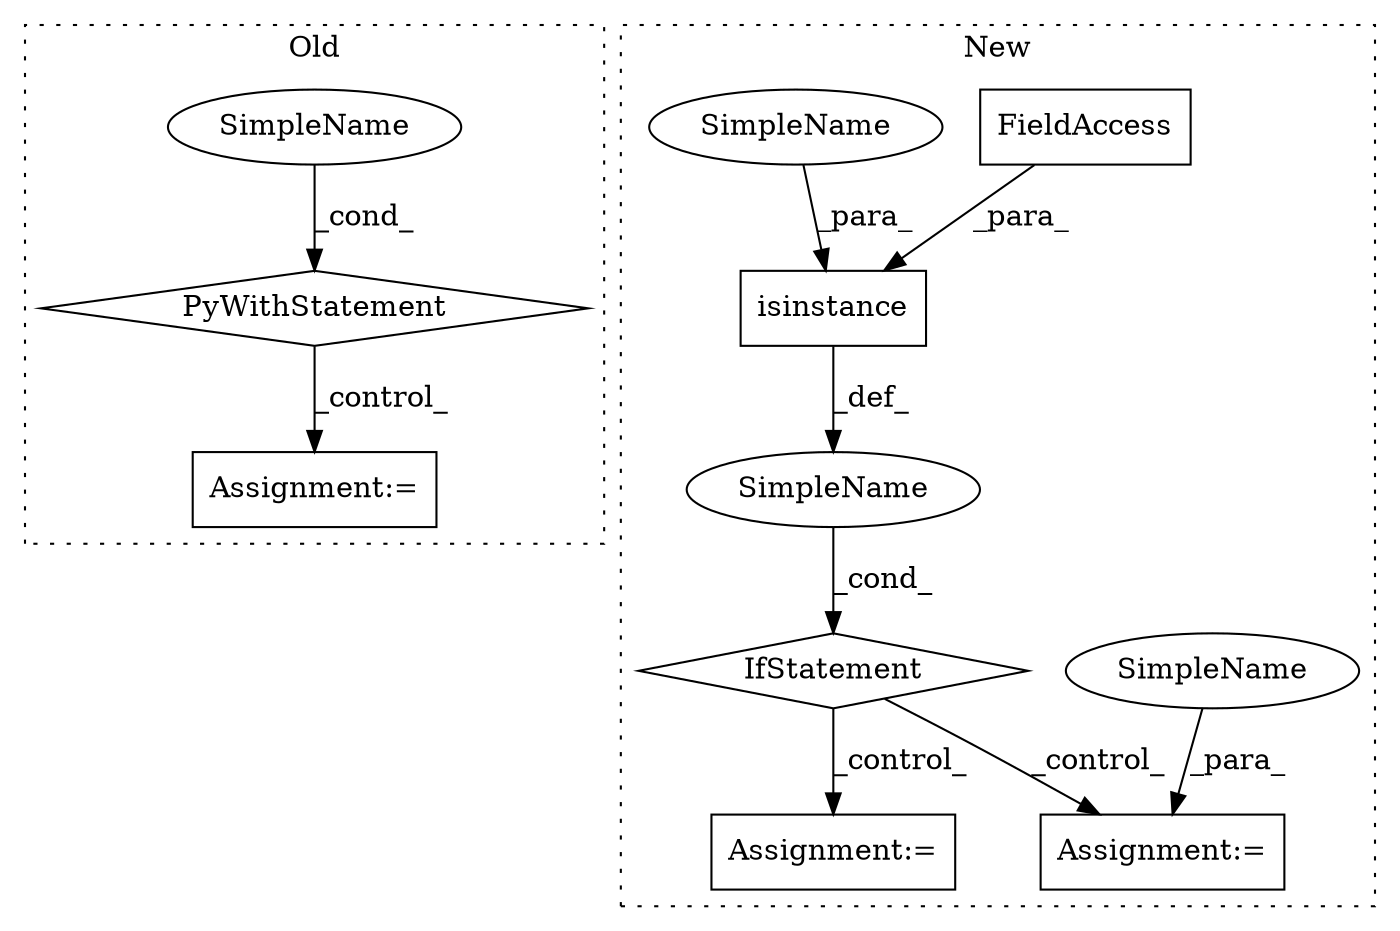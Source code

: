 digraph G {
subgraph cluster0 {
1 [label="PyWithStatement" a="104" s="1016,1065" l="10,2" shape="diamond"];
8 [label="Assignment:=" a="7" s="1090" l="1" shape="box"];
9 [label="SimpleName" a="42" s="" l="" shape="ellipse"];
label = "Old";
style="dotted";
}
subgraph cluster1 {
2 [label="isinstance" a="32" s="1113,1136" l="11,1" shape="box"];
3 [label="IfStatement" a="25" s="1109,1137" l="4,2" shape="diamond"];
4 [label="FieldAccess" a="22" s="1131" l="5" shape="box"];
5 [label="Assignment:=" a="7" s="1318" l="2" shape="box"];
6 [label="SimpleName" a="42" s="" l="" shape="ellipse"];
7 [label="Assignment:=" a="7" s="1357" l="1" shape="box"];
10 [label="SimpleName" a="42" s="1320" l="6" shape="ellipse"];
11 [label="SimpleName" a="42" s="1124" l="6" shape="ellipse"];
label = "New";
style="dotted";
}
1 -> 8 [label="_control_"];
2 -> 6 [label="_def_"];
3 -> 7 [label="_control_"];
3 -> 5 [label="_control_"];
4 -> 2 [label="_para_"];
6 -> 3 [label="_cond_"];
9 -> 1 [label="_cond_"];
10 -> 5 [label="_para_"];
11 -> 2 [label="_para_"];
}